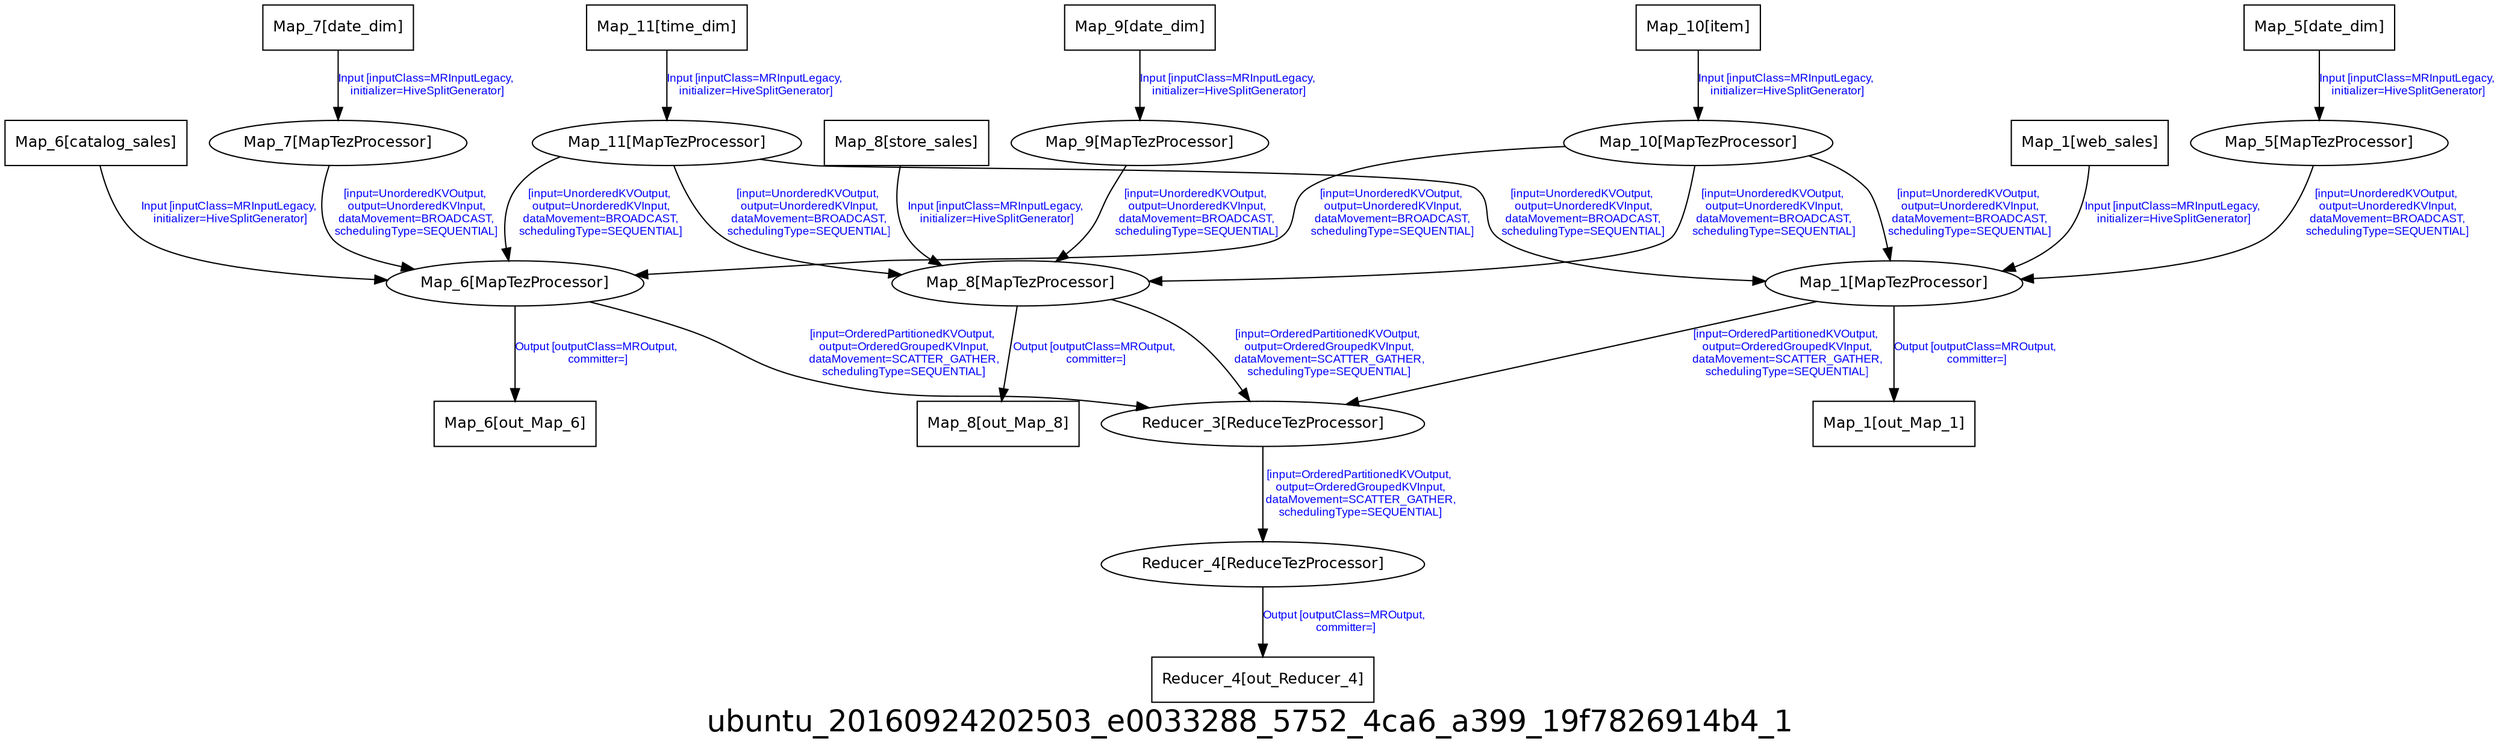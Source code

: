 digraph ubuntu_20160924202503_e0033288_5752_4ca6_a399_19f7826914b4_1 {
graph [ label="ubuntu_20160924202503_e0033288_5752_4ca6_a399_19f7826914b4_1", fontsize=24, fontname=Helvetica];
node [fontsize=12, fontname=Helvetica];
edge [fontsize=9, fontcolor=blue, fontname=Arial];
"ubuntu_20160924202503_e0033288_5752_4ca6_a399_19f7826914b4_1.Reducer_4" [ label = "Reducer_4[ReduceTezProcessor]" ];
"ubuntu_20160924202503_e0033288_5752_4ca6_a399_19f7826914b4_1.Reducer_4" -> "ubuntu_20160924202503_e0033288_5752_4ca6_a399_19f7826914b4_1.Reducer_4_out_Reducer_4" [ label = "Output [outputClass=MROutput,\n committer=]" ];
"ubuntu_20160924202503_e0033288_5752_4ca6_a399_19f7826914b4_1.Map_9_date_dim" [ label = "Map_9[date_dim]", shape = "box" ];
"ubuntu_20160924202503_e0033288_5752_4ca6_a399_19f7826914b4_1.Map_9_date_dim" -> "ubuntu_20160924202503_e0033288_5752_4ca6_a399_19f7826914b4_1.Map_9" [ label = "Input [inputClass=MRInputLegacy,\n initializer=HiveSplitGenerator]" ];
"ubuntu_20160924202503_e0033288_5752_4ca6_a399_19f7826914b4_1.Map_11" [ label = "Map_11[MapTezProcessor]" ];
"ubuntu_20160924202503_e0033288_5752_4ca6_a399_19f7826914b4_1.Map_11" -> "ubuntu_20160924202503_e0033288_5752_4ca6_a399_19f7826914b4_1.Map_8" [ label = "[input=UnorderedKVOutput,\n output=UnorderedKVInput,\n dataMovement=BROADCAST,\n schedulingType=SEQUENTIAL]" ];
"ubuntu_20160924202503_e0033288_5752_4ca6_a399_19f7826914b4_1.Map_11" -> "ubuntu_20160924202503_e0033288_5752_4ca6_a399_19f7826914b4_1.Map_6" [ label = "[input=UnorderedKVOutput,\n output=UnorderedKVInput,\n dataMovement=BROADCAST,\n schedulingType=SEQUENTIAL]" ];
"ubuntu_20160924202503_e0033288_5752_4ca6_a399_19f7826914b4_1.Map_11" -> "ubuntu_20160924202503_e0033288_5752_4ca6_a399_19f7826914b4_1.Map_1" [ label = "[input=UnorderedKVOutput,\n output=UnorderedKVInput,\n dataMovement=BROADCAST,\n schedulingType=SEQUENTIAL]" ];
"ubuntu_20160924202503_e0033288_5752_4ca6_a399_19f7826914b4_1.Map_1" [ label = "Map_1[MapTezProcessor]" ];
"ubuntu_20160924202503_e0033288_5752_4ca6_a399_19f7826914b4_1.Map_1" -> "ubuntu_20160924202503_e0033288_5752_4ca6_a399_19f7826914b4_1.Map_1_out_Map_1" [ label = "Output [outputClass=MROutput,\n committer=]" ];
"ubuntu_20160924202503_e0033288_5752_4ca6_a399_19f7826914b4_1.Map_1" -> "ubuntu_20160924202503_e0033288_5752_4ca6_a399_19f7826914b4_1.Reducer_3" [ label = "[input=OrderedPartitionedKVOutput,\n output=OrderedGroupedKVInput,\n dataMovement=SCATTER_GATHER,\n schedulingType=SEQUENTIAL]" ];
"ubuntu_20160924202503_e0033288_5752_4ca6_a399_19f7826914b4_1.Map_8" [ label = "Map_8[MapTezProcessor]" ];
"ubuntu_20160924202503_e0033288_5752_4ca6_a399_19f7826914b4_1.Map_8" -> "ubuntu_20160924202503_e0033288_5752_4ca6_a399_19f7826914b4_1.Map_8_out_Map_8" [ label = "Output [outputClass=MROutput,\n committer=]" ];
"ubuntu_20160924202503_e0033288_5752_4ca6_a399_19f7826914b4_1.Map_8" -> "ubuntu_20160924202503_e0033288_5752_4ca6_a399_19f7826914b4_1.Reducer_3" [ label = "[input=OrderedPartitionedKVOutput,\n output=OrderedGroupedKVInput,\n dataMovement=SCATTER_GATHER,\n schedulingType=SEQUENTIAL]" ];
"ubuntu_20160924202503_e0033288_5752_4ca6_a399_19f7826914b4_1.Map_11_time_dim" [ label = "Map_11[time_dim]", shape = "box" ];
"ubuntu_20160924202503_e0033288_5752_4ca6_a399_19f7826914b4_1.Map_11_time_dim" -> "ubuntu_20160924202503_e0033288_5752_4ca6_a399_19f7826914b4_1.Map_11" [ label = "Input [inputClass=MRInputLegacy,\n initializer=HiveSplitGenerator]" ];
"ubuntu_20160924202503_e0033288_5752_4ca6_a399_19f7826914b4_1.Map_1_out_Map_1" [ label = "Map_1[out_Map_1]", shape = "box" ];
"ubuntu_20160924202503_e0033288_5752_4ca6_a399_19f7826914b4_1.Map_1_web_sales" [ label = "Map_1[web_sales]", shape = "box" ];
"ubuntu_20160924202503_e0033288_5752_4ca6_a399_19f7826914b4_1.Map_1_web_sales" -> "ubuntu_20160924202503_e0033288_5752_4ca6_a399_19f7826914b4_1.Map_1" [ label = "Input [inputClass=MRInputLegacy,\n initializer=HiveSplitGenerator]" ];
"ubuntu_20160924202503_e0033288_5752_4ca6_a399_19f7826914b4_1.Map_5" [ label = "Map_5[MapTezProcessor]" ];
"ubuntu_20160924202503_e0033288_5752_4ca6_a399_19f7826914b4_1.Map_5" -> "ubuntu_20160924202503_e0033288_5752_4ca6_a399_19f7826914b4_1.Map_1" [ label = "[input=UnorderedKVOutput,\n output=UnorderedKVInput,\n dataMovement=BROADCAST,\n schedulingType=SEQUENTIAL]" ];
"ubuntu_20160924202503_e0033288_5752_4ca6_a399_19f7826914b4_1.Map_8_out_Map_8" [ label = "Map_8[out_Map_8]", shape = "box" ];
"ubuntu_20160924202503_e0033288_5752_4ca6_a399_19f7826914b4_1.Map_10_item" [ label = "Map_10[item]", shape = "box" ];
"ubuntu_20160924202503_e0033288_5752_4ca6_a399_19f7826914b4_1.Map_10_item" -> "ubuntu_20160924202503_e0033288_5752_4ca6_a399_19f7826914b4_1.Map_10" [ label = "Input [inputClass=MRInputLegacy,\n initializer=HiveSplitGenerator]" ];
"ubuntu_20160924202503_e0033288_5752_4ca6_a399_19f7826914b4_1.Map_8_store_sales" [ label = "Map_8[store_sales]", shape = "box" ];
"ubuntu_20160924202503_e0033288_5752_4ca6_a399_19f7826914b4_1.Map_8_store_sales" -> "ubuntu_20160924202503_e0033288_5752_4ca6_a399_19f7826914b4_1.Map_8" [ label = "Input [inputClass=MRInputLegacy,\n initializer=HiveSplitGenerator]" ];
"ubuntu_20160924202503_e0033288_5752_4ca6_a399_19f7826914b4_1.Map_7_date_dim" [ label = "Map_7[date_dim]", shape = "box" ];
"ubuntu_20160924202503_e0033288_5752_4ca6_a399_19f7826914b4_1.Map_7_date_dim" -> "ubuntu_20160924202503_e0033288_5752_4ca6_a399_19f7826914b4_1.Map_7" [ label = "Input [inputClass=MRInputLegacy,\n initializer=HiveSplitGenerator]" ];
"ubuntu_20160924202503_e0033288_5752_4ca6_a399_19f7826914b4_1.Map_6_catalog_sales" [ label = "Map_6[catalog_sales]", shape = "box" ];
"ubuntu_20160924202503_e0033288_5752_4ca6_a399_19f7826914b4_1.Map_6_catalog_sales" -> "ubuntu_20160924202503_e0033288_5752_4ca6_a399_19f7826914b4_1.Map_6" [ label = "Input [inputClass=MRInputLegacy,\n initializer=HiveSplitGenerator]" ];
"ubuntu_20160924202503_e0033288_5752_4ca6_a399_19f7826914b4_1.Map_9" [ label = "Map_9[MapTezProcessor]" ];
"ubuntu_20160924202503_e0033288_5752_4ca6_a399_19f7826914b4_1.Map_9" -> "ubuntu_20160924202503_e0033288_5752_4ca6_a399_19f7826914b4_1.Map_8" [ label = "[input=UnorderedKVOutput,\n output=UnorderedKVInput,\n dataMovement=BROADCAST,\n schedulingType=SEQUENTIAL]" ];
"ubuntu_20160924202503_e0033288_5752_4ca6_a399_19f7826914b4_1.Map_6" [ label = "Map_6[MapTezProcessor]" ];
"ubuntu_20160924202503_e0033288_5752_4ca6_a399_19f7826914b4_1.Map_6" -> "ubuntu_20160924202503_e0033288_5752_4ca6_a399_19f7826914b4_1.Map_6_out_Map_6" [ label = "Output [outputClass=MROutput,\n committer=]" ];
"ubuntu_20160924202503_e0033288_5752_4ca6_a399_19f7826914b4_1.Map_6" -> "ubuntu_20160924202503_e0033288_5752_4ca6_a399_19f7826914b4_1.Reducer_3" [ label = "[input=OrderedPartitionedKVOutput,\n output=OrderedGroupedKVInput,\n dataMovement=SCATTER_GATHER,\n schedulingType=SEQUENTIAL]" ];
"ubuntu_20160924202503_e0033288_5752_4ca6_a399_19f7826914b4_1.Reducer_3" [ label = "Reducer_3[ReduceTezProcessor]" ];
"ubuntu_20160924202503_e0033288_5752_4ca6_a399_19f7826914b4_1.Reducer_3" -> "ubuntu_20160924202503_e0033288_5752_4ca6_a399_19f7826914b4_1.Reducer_4" [ label = "[input=OrderedPartitionedKVOutput,\n output=OrderedGroupedKVInput,\n dataMovement=SCATTER_GATHER,\n schedulingType=SEQUENTIAL]" ];
"ubuntu_20160924202503_e0033288_5752_4ca6_a399_19f7826914b4_1.Map_6_out_Map_6" [ label = "Map_6[out_Map_6]", shape = "box" ];
"ubuntu_20160924202503_e0033288_5752_4ca6_a399_19f7826914b4_1.Map_5_date_dim" [ label = "Map_5[date_dim]", shape = "box" ];
"ubuntu_20160924202503_e0033288_5752_4ca6_a399_19f7826914b4_1.Map_5_date_dim" -> "ubuntu_20160924202503_e0033288_5752_4ca6_a399_19f7826914b4_1.Map_5" [ label = "Input [inputClass=MRInputLegacy,\n initializer=HiveSplitGenerator]" ];
"ubuntu_20160924202503_e0033288_5752_4ca6_a399_19f7826914b4_1.Map_7" [ label = "Map_7[MapTezProcessor]" ];
"ubuntu_20160924202503_e0033288_5752_4ca6_a399_19f7826914b4_1.Map_7" -> "ubuntu_20160924202503_e0033288_5752_4ca6_a399_19f7826914b4_1.Map_6" [ label = "[input=UnorderedKVOutput,\n output=UnorderedKVInput,\n dataMovement=BROADCAST,\n schedulingType=SEQUENTIAL]" ];
"ubuntu_20160924202503_e0033288_5752_4ca6_a399_19f7826914b4_1.Map_10" [ label = "Map_10[MapTezProcessor]" ];
"ubuntu_20160924202503_e0033288_5752_4ca6_a399_19f7826914b4_1.Map_10" -> "ubuntu_20160924202503_e0033288_5752_4ca6_a399_19f7826914b4_1.Map_8" [ label = "[input=UnorderedKVOutput,\n output=UnorderedKVInput,\n dataMovement=BROADCAST,\n schedulingType=SEQUENTIAL]" ];
"ubuntu_20160924202503_e0033288_5752_4ca6_a399_19f7826914b4_1.Map_10" -> "ubuntu_20160924202503_e0033288_5752_4ca6_a399_19f7826914b4_1.Map_6" [ label = "[input=UnorderedKVOutput,\n output=UnorderedKVInput,\n dataMovement=BROADCAST,\n schedulingType=SEQUENTIAL]" ];
"ubuntu_20160924202503_e0033288_5752_4ca6_a399_19f7826914b4_1.Map_10" -> "ubuntu_20160924202503_e0033288_5752_4ca6_a399_19f7826914b4_1.Map_1" [ label = "[input=UnorderedKVOutput,\n output=UnorderedKVInput,\n dataMovement=BROADCAST,\n schedulingType=SEQUENTIAL]" ];
"ubuntu_20160924202503_e0033288_5752_4ca6_a399_19f7826914b4_1.Reducer_4_out_Reducer_4" [ label = "Reducer_4[out_Reducer_4]", shape = "box" ];
}
